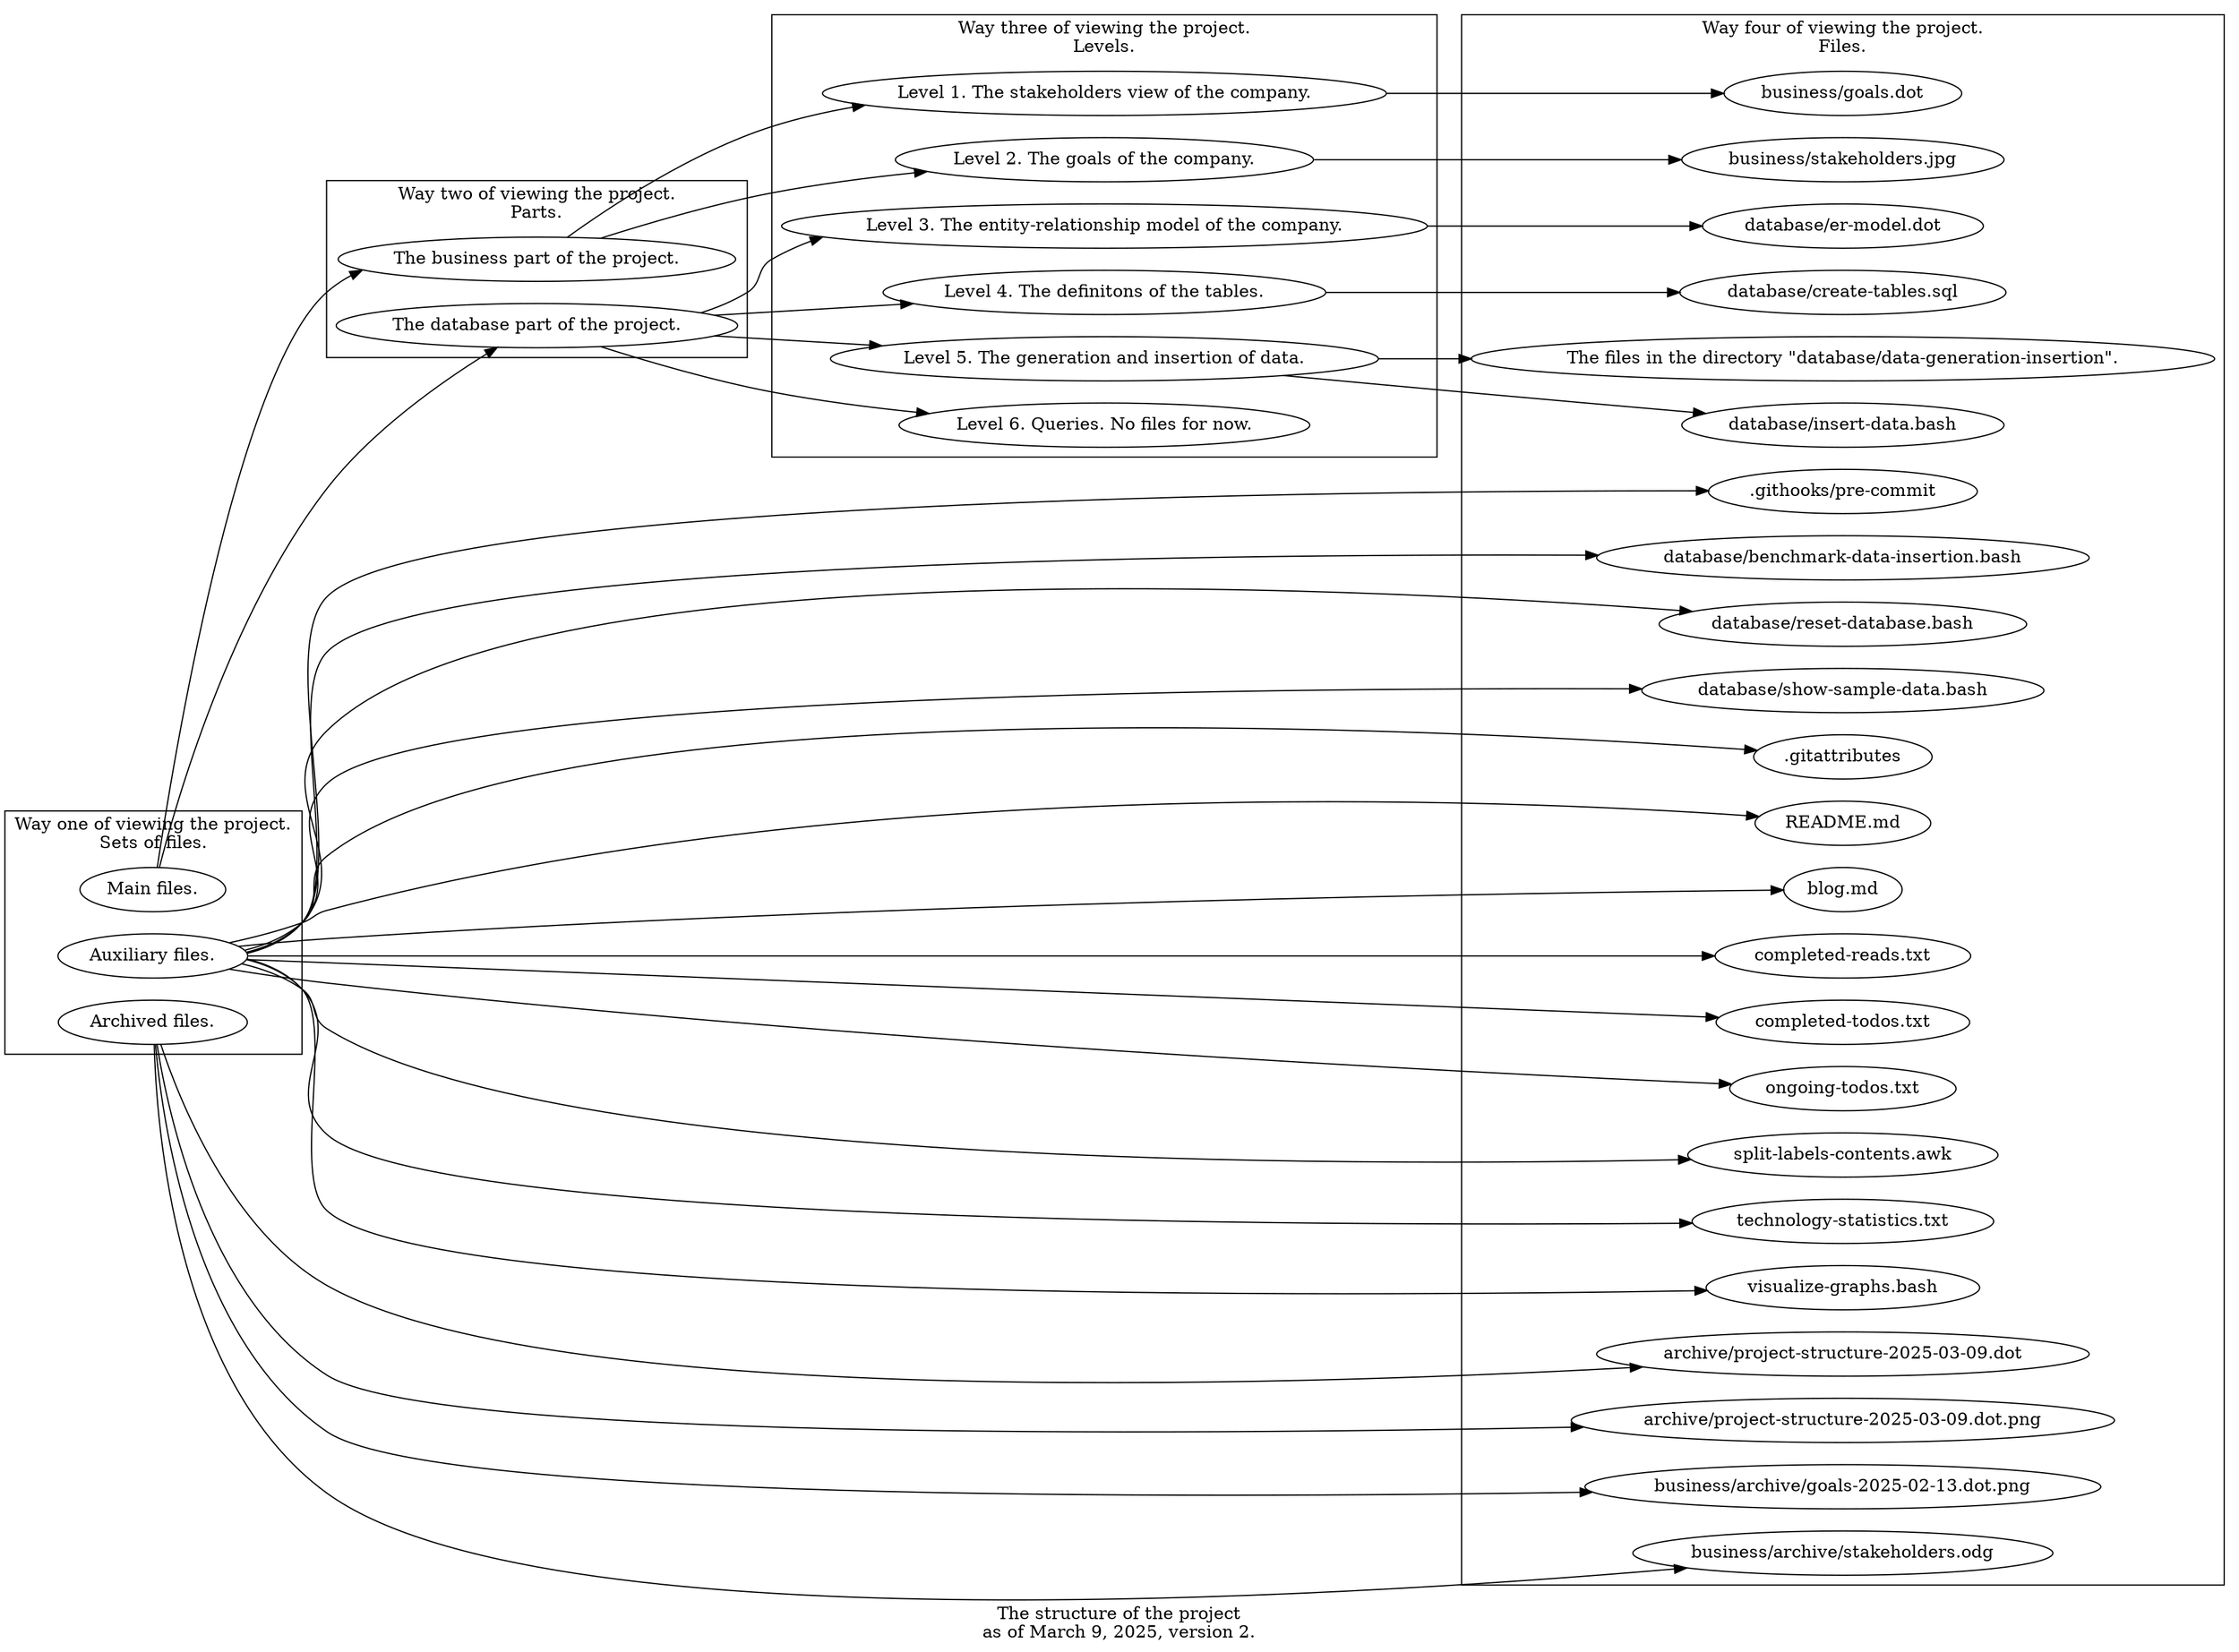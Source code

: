 digraph {
    label = "The structure of the project\nas of March 9, 2025, version 2."
    rankdir = "LR"

    subgraph {
        cluster = "true"
        label = "Way one of viewing the project.\nSets of files."
    
        main_files
            [label = "Main files."]

        auxiliary_files
            [label = "Auxiliary files."]

        archived_files
            [label = "Archived files."]
    }

    subgraph {
        cluster = "true"
        label = "Way two of viewing the project.\nParts."

        business_part
            [label = "The business part of the project."]

        database_part
            [label = "The database part of the project."]
    }

    main_files -> business_part

    main_files -> database_part

    subgraph third_viewing_way {
        cluster = "true"
        label = "Way three of viewing the project.\nLevels."

        level_1
            [label = "Level 1. The stakeholders view of the company."]

        level_2
            [label = "Level 2. The goals of the company."]

        level_3
            [label = "Level 3. The entity-relationship model of the company."]

        level_4
            [label = "Level 4. The definitons of the tables."]

        level_5
            [label = "Level 5. The generation and insertion of data."]

        level_6
            [label = "Level 6. Queries. No files for now."]
    }

    business_part -> level_1

    business_part -> level_2

    database_part -> level_3

    database_part -> level_4

    database_part -> level_5

    database_part -> level_6

    subgraph {
        cluster = "true"
        label = "Way four of viewing the project.\nFiles."

        business_goals_dot
            [label = "business/goals.dot"]

        business_stakeholders_jpg
            [label = "business/stakeholders.jpg"]

        database_er_model_dot
            [label = "database/er-model.dot"]

        database_create_tables_sql
            [label = "database/create-tables.sql"]

        database_data_generation_insertion
            [label = "The files in the directory \"database/data-generation-insertion\"."]

        database_insert_data_bash
            [label = "database/insert-data.bash"]

        dot_githooks_pre_commit
            [label = ".githooks/pre-commit"]

        database_benchmark_data_insertion_bash
            [label = "database/benchmark-data-insertion.bash"]

        database_reset_database_bash
            [label = "database/reset-database.bash"]

        dababase_show_sample_data_bash
            [label = "database/show-sample-data.bash"]

        dot_gitattributes
            [label = ".gitattributes"]

        readme_md
            [label = "README.md"]

        blog_md
            [label = "blog.md"]

        completed_reads_txt
            [label = "completed-reads.txt"]

        completed_todos_txt
            [label = "completed-todos.txt"]

        ongoing_todos_txt
            [label = "ongoing-todos.txt"]

        split_labels_contents_awk
            [label = "split-labels-contents.awk"]

        technology_statistics_txt
            [label = "technology-statistics.txt"]

        visualize_graphs_bash
            [label = "visualize-graphs.bash"]

        archive_project_structure_2025_03_09_dot
            [label = "archive/project-structure-2025-03-09.dot"]

        archive_project_structure_2025_03_09_dot_png
            [label = "archive/project-structure-2025-03-09.dot.png"]

        business_archive_goals_2025_02_13_dot_png
            [label = "business/archive/goals-2025-02-13.dot.png"]

        business_archive_stakeholders_odg
            [label = "business/archive/stakeholders.odg"]
    }

    level_1 -> business_goals_dot

    level_2 -> business_stakeholders_jpg

    level_3 -> database_er_model_dot

    level_4 -> database_create_tables_sql

    level_5 -> database_data_generation_insertion

    level_5 -> database_insert_data_bash

    auxiliary_files -> dot_githooks_pre_commit

    auxiliary_files -> database_benchmark_data_insertion_bash

    auxiliary_files -> database_reset_database_bash

    auxiliary_files -> dababase_show_sample_data_bash

    auxiliary_files -> dot_gitattributes

    auxiliary_files -> readme_md

    auxiliary_files -> blog_md

    auxiliary_files -> completed_reads_txt

    auxiliary_files -> completed_todos_txt

    auxiliary_files -> ongoing_todos_txt

    auxiliary_files -> split_labels_contents_awk

    auxiliary_files -> technology_statistics_txt

    auxiliary_files -> visualize_graphs_bash

    archived_files -> archive_project_structure_2025_03_09_dot

    archived_files -> archive_project_structure_2025_03_09_dot_png

    archived_files -> business_archive_goals_2025_02_13_dot_png

    archived_files -> business_archive_stakeholders_odg
}
